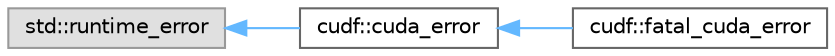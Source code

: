 digraph "类继承关系图"
{
 // LATEX_PDF_SIZE
  bgcolor="transparent";
  edge [fontname=Helvetica,fontsize=10,labelfontname=Helvetica,labelfontsize=10];
  node [fontname=Helvetica,fontsize=10,shape=box,height=0.2,width=0.4];
  rankdir="LR";
  Node0 [id="Node000000",label="std::runtime_error",height=0.2,width=0.4,color="grey60", fillcolor="#E0E0E0", style="filled",tooltip=" "];
  Node0 -> Node1 [id="edge144_Node000000_Node000001",dir="back",color="steelblue1",style="solid",tooltip=" "];
  Node1 [id="Node000001",label="cudf::cuda_error",height=0.2,width=0.4,color="grey40", fillcolor="white", style="filled",URL="$structcudf_1_1cuda__error.html",tooltip="Exception thrown when a CUDA error is encountered."];
  Node1 -> Node2 [id="edge145_Node000001_Node000002",dir="back",color="steelblue1",style="solid",tooltip=" "];
  Node2 [id="Node000002",label="cudf::fatal_cuda_error",height=0.2,width=0.4,color="grey40", fillcolor="white", style="filled",URL="$structcudf_1_1fatal__cuda__error.html",tooltip=" "];
}

